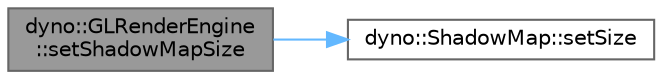 digraph "dyno::GLRenderEngine::setShadowMapSize"
{
 // LATEX_PDF_SIZE
  bgcolor="transparent";
  edge [fontname=Helvetica,fontsize=10,labelfontname=Helvetica,labelfontsize=10];
  node [fontname=Helvetica,fontsize=10,shape=box,height=0.2,width=0.4];
  rankdir="LR";
  Node1 [id="Node000001",label="dyno::GLRenderEngine\l::setShadowMapSize",height=0.2,width=0.4,color="gray40", fillcolor="grey60", style="filled", fontcolor="black",tooltip=" "];
  Node1 -> Node2 [id="edge1_Node000001_Node000002",color="steelblue1",style="solid",tooltip=" "];
  Node2 [id="Node000002",label="dyno::ShadowMap::setSize",height=0.2,width=0.4,color="grey40", fillcolor="white", style="filled",URL="$classdyno_1_1_shadow_map.html#af19f788decf2a1d4aea2e7e1a84b1804",tooltip=" "];
}

